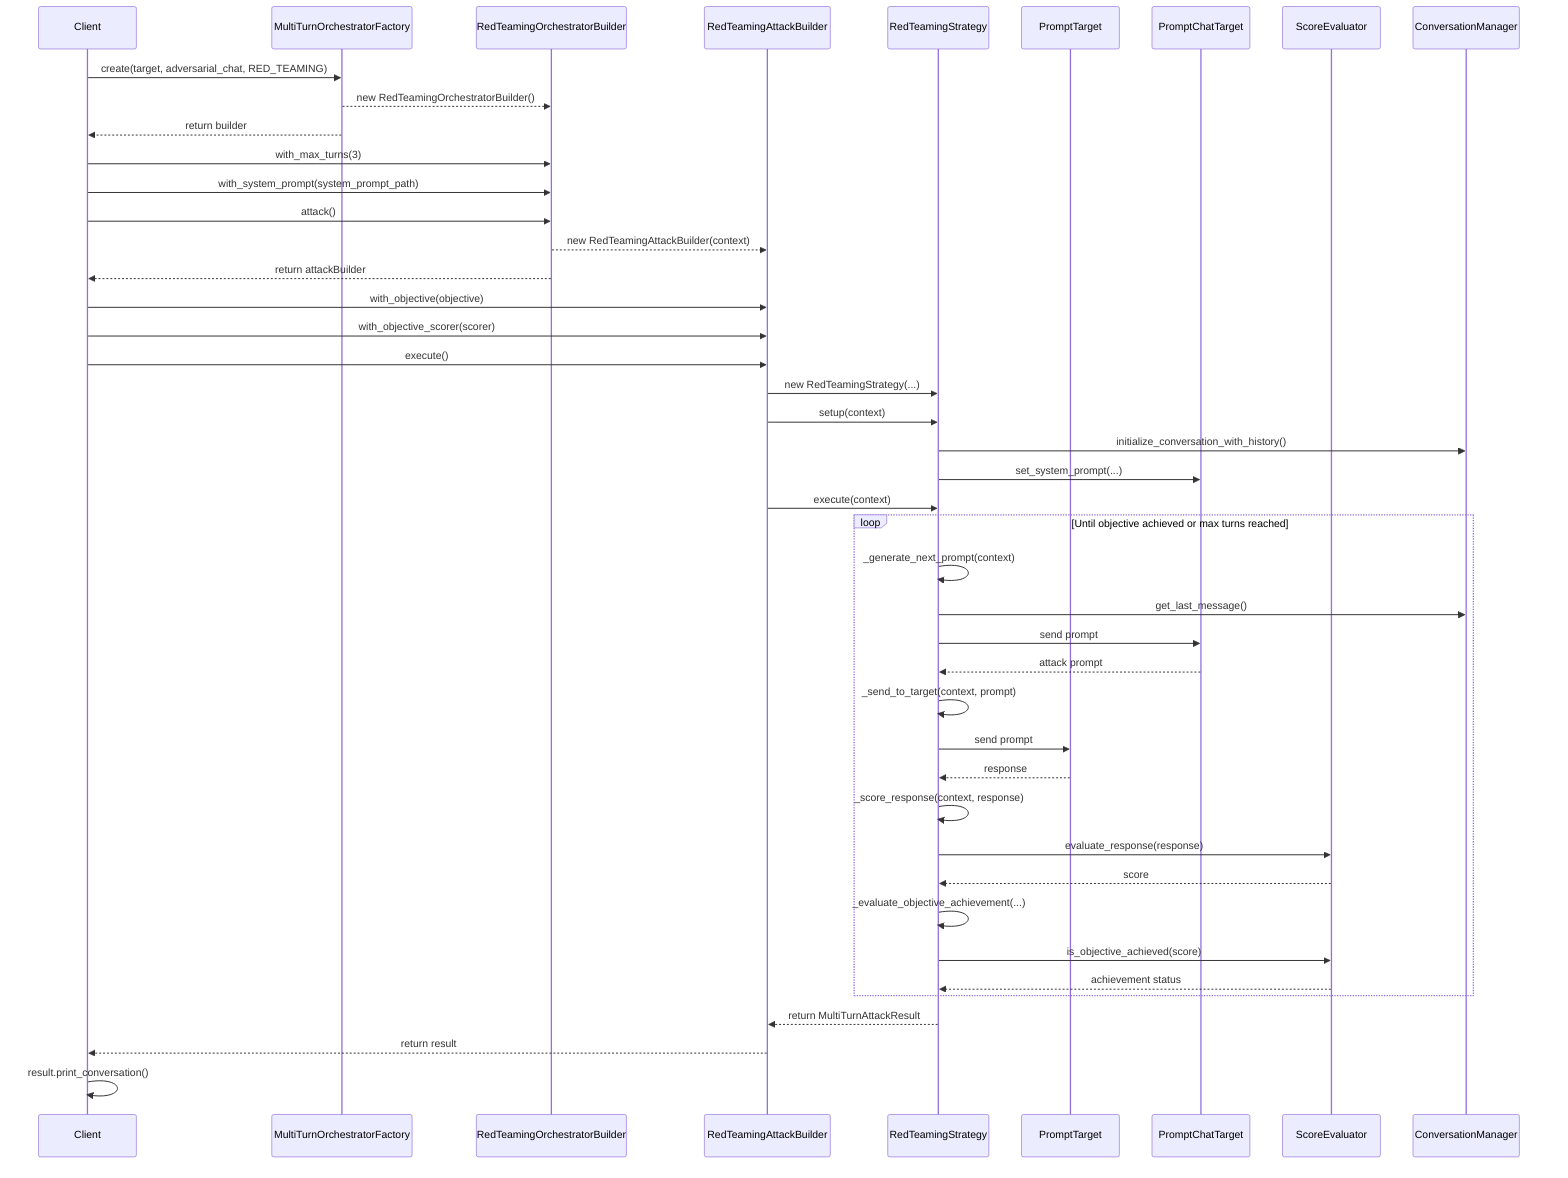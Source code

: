 sequenceDiagram
    participant Client
    participant Factory as MultiTurnOrchestratorFactory
    participant Builder as RedTeamingOrchestratorBuilder
    participant AttackBuilder as RedTeamingAttackBuilder
    participant Strategy as RedTeamingStrategy
    participant Target as PromptTarget
    participant AdversarialChat as PromptChatTarget
    participant ScoreEval as ScoreEvaluator
    participant ConvManager as ConversationManager
    
    Client->>Factory: create(target, adversarial_chat, RED_TEAMING)
    Factory-->>Builder: new RedTeamingOrchestratorBuilder()
    Factory-->>Client: return builder
    
    Client->>Builder: with_max_turns(3)
    Client->>Builder: with_system_prompt(system_prompt_path)
    Client->>Builder: attack()
    Builder-->>AttackBuilder: new RedTeamingAttackBuilder(context)
    Builder-->>Client: return attackBuilder
    
    Client->>AttackBuilder: with_objective(objective)
    Client->>AttackBuilder: with_objective_scorer(scorer)
    Client->>AttackBuilder: execute()
    
    AttackBuilder->>Strategy: new RedTeamingStrategy(...)
    AttackBuilder->>Strategy: setup(context)
    
    Strategy->>ConvManager: initialize_conversation_with_history()
    Strategy->>AdversarialChat: set_system_prompt(...)
    
    AttackBuilder->>Strategy: execute(context)
    
    loop Until objective achieved or max turns reached
        Strategy->>Strategy: _generate_next_prompt(context)
        Strategy->>ConvManager: get_last_message()
        Strategy->>AdversarialChat: send prompt
        AdversarialChat-->>Strategy: attack prompt
        
        Strategy->>Strategy: _send_to_target(context, prompt)
        Strategy->>Target: send prompt
        Target-->>Strategy: response
        
        Strategy->>Strategy: _score_response(context, response)
        Strategy->>ScoreEval: evaluate_response(response)
        ScoreEval-->>Strategy: score
        
        Strategy->>Strategy: _evaluate_objective_achievement(...)
        Strategy->>ScoreEval: is_objective_achieved(score)
        ScoreEval-->>Strategy: achievement status
    end
    
    Strategy-->>AttackBuilder: return MultiTurnAttackResult
    AttackBuilder-->>Client: return result
    
    Client->>Client: result.print_conversation()